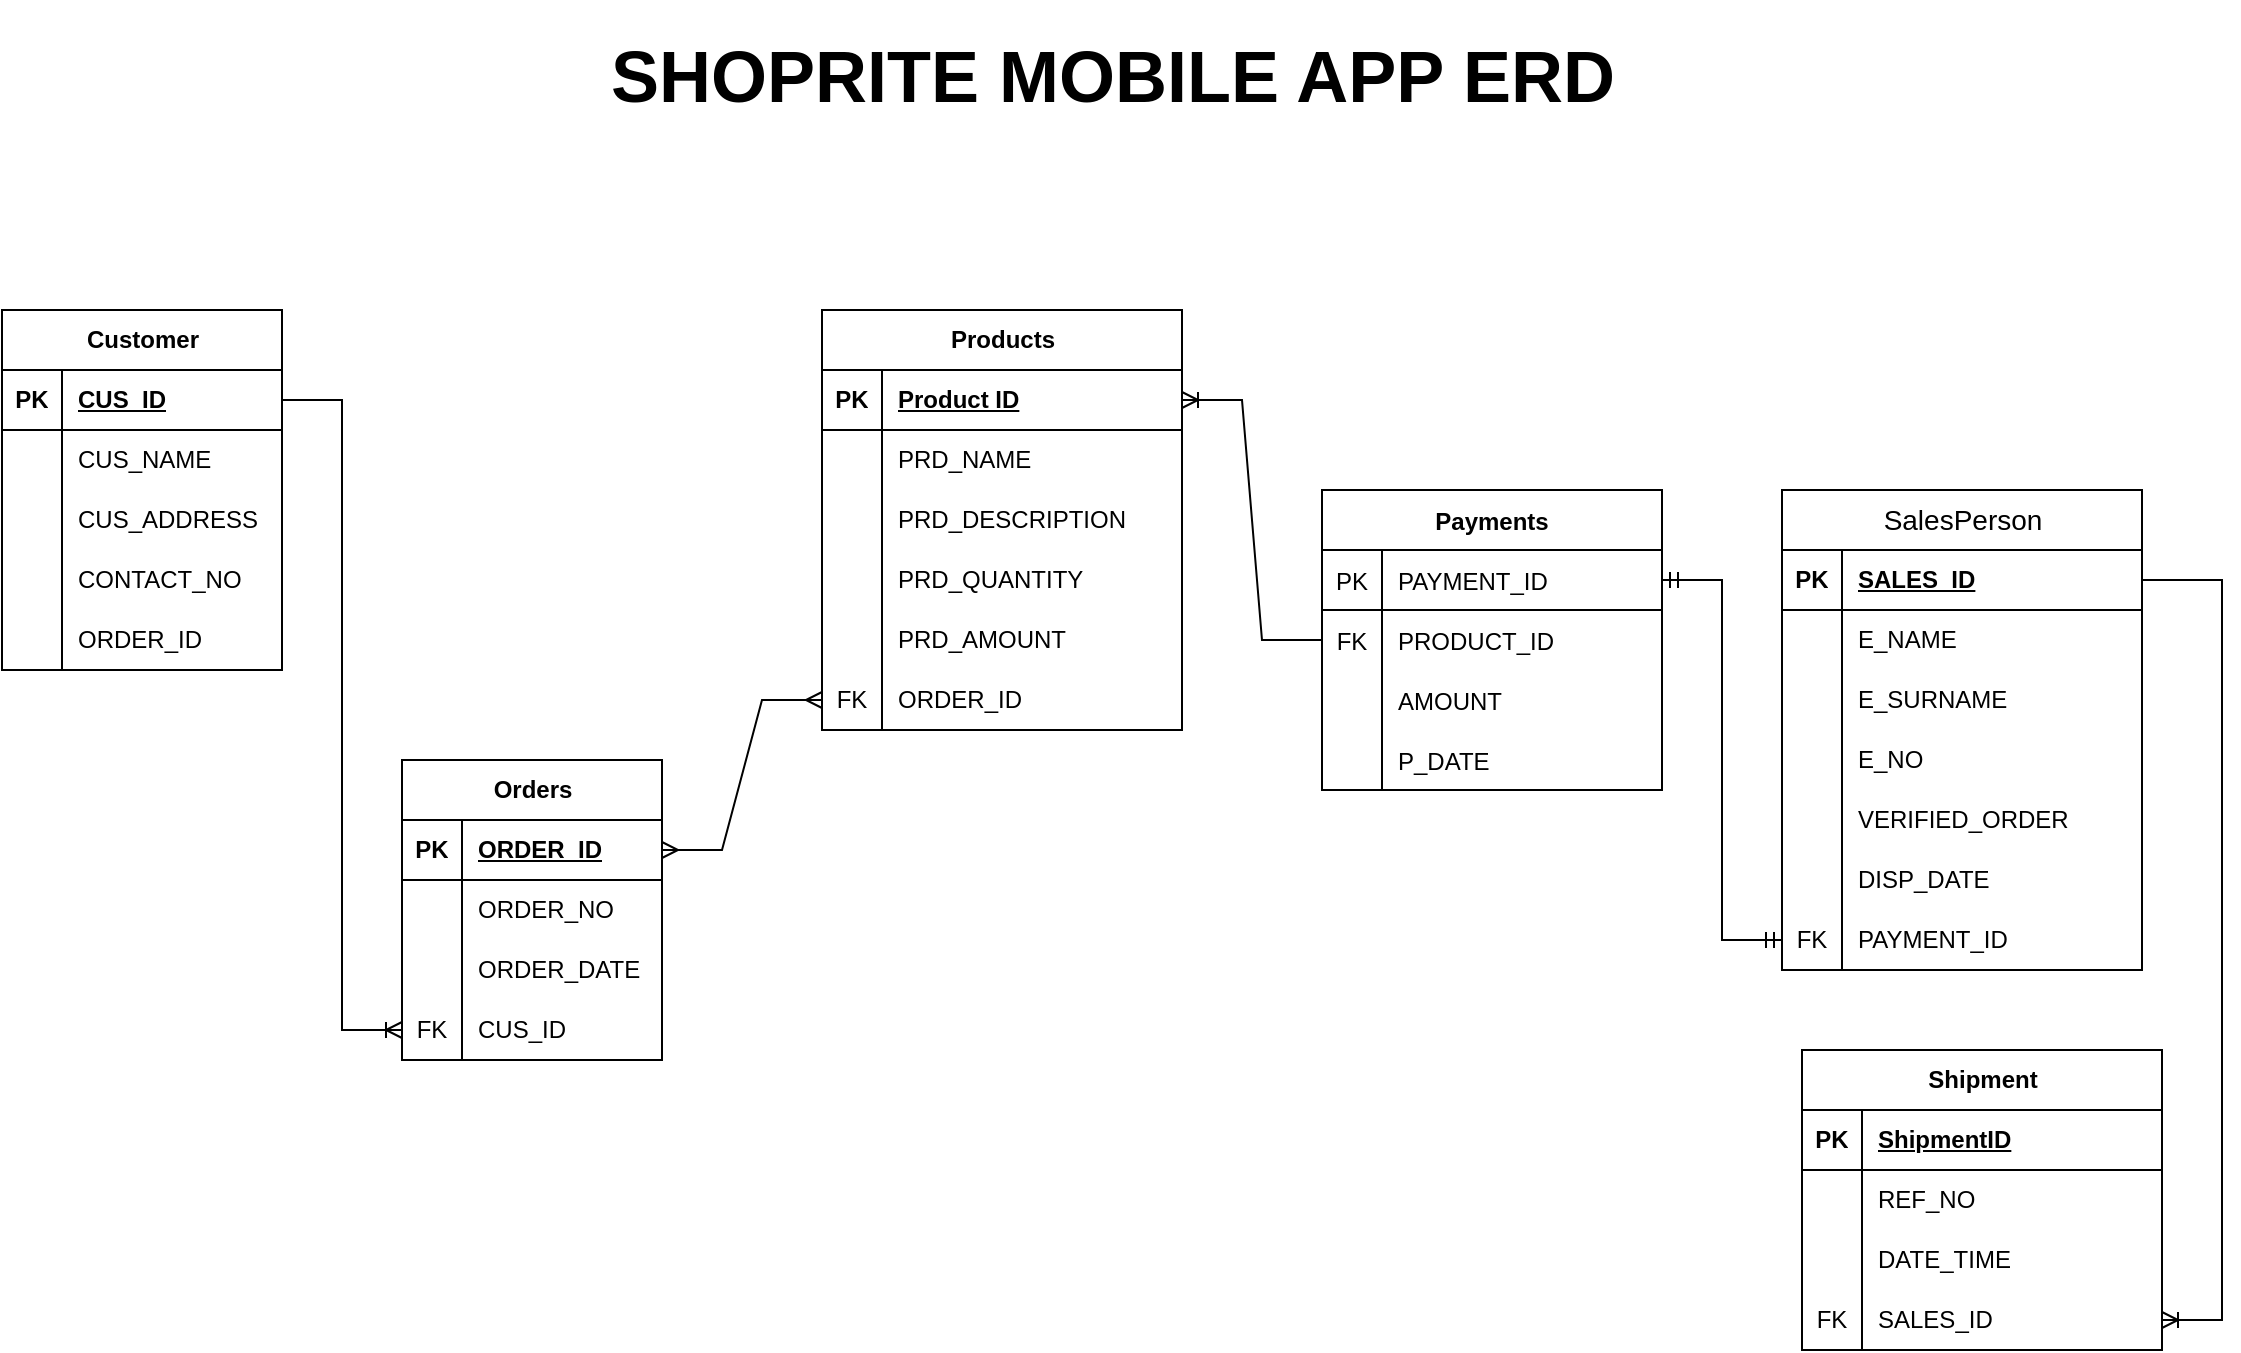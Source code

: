<mxfile version="24.1.0" type="device">
  <diagram name="Page-1" id="haB_od5LinAWrZHFmtKF">
    <mxGraphModel dx="1016" dy="1589" grid="1" gridSize="10" guides="1" tooltips="1" connect="1" arrows="1" fold="1" page="1" pageScale="1" pageWidth="1169" pageHeight="827" math="0" shadow="0">
      <root>
        <mxCell id="0" />
        <mxCell id="1" parent="0" />
        <mxCell id="P7JGpySnxhZRh-eQxXQb-14" value="Payments" style="shape=table;startSize=30;container=1;collapsible=1;childLayout=tableLayout;fixedRows=1;rowLines=0;fontStyle=1;align=center;resizeLast=1;" parent="1" vertex="1">
          <mxGeometry x="690" y="240" width="170" height="150" as="geometry" />
        </mxCell>
        <mxCell id="P7JGpySnxhZRh-eQxXQb-15" value="" style="shape=partialRectangle;collapsible=0;dropTarget=0;pointerEvents=0;fillColor=none;points=[[0,0.5],[1,0.5]];portConstraint=eastwest;top=0;left=0;right=0;bottom=1;" parent="P7JGpySnxhZRh-eQxXQb-14" vertex="1">
          <mxGeometry y="30" width="170" height="30" as="geometry" />
        </mxCell>
        <mxCell id="P7JGpySnxhZRh-eQxXQb-16" value="PK" style="shape=partialRectangle;overflow=hidden;connectable=0;fillColor=none;top=0;left=0;bottom=0;right=0;fontStyle=0;" parent="P7JGpySnxhZRh-eQxXQb-15" vertex="1">
          <mxGeometry width="30" height="30" as="geometry">
            <mxRectangle width="30" height="30" as="alternateBounds" />
          </mxGeometry>
        </mxCell>
        <mxCell id="P7JGpySnxhZRh-eQxXQb-17" value="PAYMENT_ID" style="shape=partialRectangle;overflow=hidden;connectable=0;fillColor=none;top=0;left=0;bottom=0;right=0;align=left;spacingLeft=6;fontStyle=0;" parent="P7JGpySnxhZRh-eQxXQb-15" vertex="1">
          <mxGeometry x="30" width="140" height="30" as="geometry">
            <mxRectangle width="140" height="30" as="alternateBounds" />
          </mxGeometry>
        </mxCell>
        <mxCell id="P7JGpySnxhZRh-eQxXQb-18" value="" style="shape=partialRectangle;collapsible=0;dropTarget=0;pointerEvents=0;fillColor=none;points=[[0,0.5],[1,0.5]];portConstraint=eastwest;top=0;left=0;right=0;bottom=0;" parent="P7JGpySnxhZRh-eQxXQb-14" vertex="1">
          <mxGeometry y="60" width="170" height="30" as="geometry" />
        </mxCell>
        <mxCell id="P7JGpySnxhZRh-eQxXQb-19" value="FK" style="shape=partialRectangle;overflow=hidden;connectable=0;fillColor=none;top=0;left=0;bottom=0;right=0;" parent="P7JGpySnxhZRh-eQxXQb-18" vertex="1">
          <mxGeometry width="30" height="30" as="geometry">
            <mxRectangle width="30" height="30" as="alternateBounds" />
          </mxGeometry>
        </mxCell>
        <mxCell id="P7JGpySnxhZRh-eQxXQb-20" value="PRODUCT_ID" style="shape=partialRectangle;overflow=hidden;connectable=0;fillColor=none;top=0;left=0;bottom=0;right=0;align=left;spacingLeft=6;" parent="P7JGpySnxhZRh-eQxXQb-18" vertex="1">
          <mxGeometry x="30" width="140" height="30" as="geometry">
            <mxRectangle width="140" height="30" as="alternateBounds" />
          </mxGeometry>
        </mxCell>
        <mxCell id="P7JGpySnxhZRh-eQxXQb-21" value="" style="shape=partialRectangle;collapsible=0;dropTarget=0;pointerEvents=0;fillColor=none;points=[[0,0.5],[1,0.5]];portConstraint=eastwest;top=0;left=0;right=0;bottom=0;" parent="P7JGpySnxhZRh-eQxXQb-14" vertex="1">
          <mxGeometry y="90" width="170" height="30" as="geometry" />
        </mxCell>
        <mxCell id="P7JGpySnxhZRh-eQxXQb-22" value="" style="shape=partialRectangle;overflow=hidden;connectable=0;fillColor=none;top=0;left=0;bottom=0;right=0;" parent="P7JGpySnxhZRh-eQxXQb-21" vertex="1">
          <mxGeometry width="30" height="30" as="geometry">
            <mxRectangle width="30" height="30" as="alternateBounds" />
          </mxGeometry>
        </mxCell>
        <mxCell id="P7JGpySnxhZRh-eQxXQb-23" value="AMOUNT" style="shape=partialRectangle;overflow=hidden;connectable=0;fillColor=none;top=0;left=0;bottom=0;right=0;align=left;spacingLeft=6;" parent="P7JGpySnxhZRh-eQxXQb-21" vertex="1">
          <mxGeometry x="30" width="140" height="30" as="geometry">
            <mxRectangle width="140" height="30" as="alternateBounds" />
          </mxGeometry>
        </mxCell>
        <mxCell id="P7JGpySnxhZRh-eQxXQb-24" style="shape=partialRectangle;collapsible=0;dropTarget=0;pointerEvents=0;fillColor=none;points=[[0,0.5],[1,0.5]];portConstraint=eastwest;top=0;left=0;right=0;bottom=0;" parent="P7JGpySnxhZRh-eQxXQb-14" vertex="1">
          <mxGeometry y="120" width="170" height="30" as="geometry" />
        </mxCell>
        <mxCell id="P7JGpySnxhZRh-eQxXQb-25" style="shape=partialRectangle;overflow=hidden;connectable=0;fillColor=none;top=0;left=0;bottom=0;right=0;" parent="P7JGpySnxhZRh-eQxXQb-24" vertex="1">
          <mxGeometry width="30" height="30" as="geometry">
            <mxRectangle width="30" height="30" as="alternateBounds" />
          </mxGeometry>
        </mxCell>
        <mxCell id="P7JGpySnxhZRh-eQxXQb-26" value="P_DATE" style="shape=partialRectangle;overflow=hidden;connectable=0;fillColor=none;top=0;left=0;bottom=0;right=0;align=left;spacingLeft=6;" parent="P7JGpySnxhZRh-eQxXQb-24" vertex="1">
          <mxGeometry x="30" width="140" height="30" as="geometry">
            <mxRectangle width="140" height="30" as="alternateBounds" />
          </mxGeometry>
        </mxCell>
        <mxCell id="P7JGpySnxhZRh-eQxXQb-27" value="" style="edgeStyle=entityRelationEdgeStyle;fontSize=12;html=1;endArrow=ERmandOne;startArrow=ERmandOne;rounded=0;" parent="1" source="P7JGpySnxhZRh-eQxXQb-15" target="P7JGpySnxhZRh-eQxXQb-98" edge="1">
          <mxGeometry width="100" height="100" relative="1" as="geometry">
            <mxPoint x="350" y="440" as="sourcePoint" />
            <mxPoint x="610" y="445" as="targetPoint" />
          </mxGeometry>
        </mxCell>
        <mxCell id="P7JGpySnxhZRh-eQxXQb-46" value="Shipment" style="shape=table;startSize=30;container=1;collapsible=1;childLayout=tableLayout;fixedRows=1;rowLines=0;fontStyle=1;align=center;resizeLast=1;html=1;" parent="1" vertex="1">
          <mxGeometry x="930" y="520" width="180" height="150" as="geometry" />
        </mxCell>
        <mxCell id="P7JGpySnxhZRh-eQxXQb-47" value="" style="shape=tableRow;horizontal=0;startSize=0;swimlaneHead=0;swimlaneBody=0;fillColor=none;collapsible=0;dropTarget=0;points=[[0,0.5],[1,0.5]];portConstraint=eastwest;top=0;left=0;right=0;bottom=1;" parent="P7JGpySnxhZRh-eQxXQb-46" vertex="1">
          <mxGeometry y="30" width="180" height="30" as="geometry" />
        </mxCell>
        <mxCell id="P7JGpySnxhZRh-eQxXQb-48" value="PK" style="shape=partialRectangle;connectable=0;fillColor=none;top=0;left=0;bottom=0;right=0;fontStyle=1;overflow=hidden;whiteSpace=wrap;html=1;" parent="P7JGpySnxhZRh-eQxXQb-47" vertex="1">
          <mxGeometry width="30" height="30" as="geometry">
            <mxRectangle width="30" height="30" as="alternateBounds" />
          </mxGeometry>
        </mxCell>
        <mxCell id="P7JGpySnxhZRh-eQxXQb-49" value="ShipmentID" style="shape=partialRectangle;connectable=0;fillColor=none;top=0;left=0;bottom=0;right=0;align=left;spacingLeft=6;fontStyle=5;overflow=hidden;whiteSpace=wrap;html=1;" parent="P7JGpySnxhZRh-eQxXQb-47" vertex="1">
          <mxGeometry x="30" width="150" height="30" as="geometry">
            <mxRectangle width="150" height="30" as="alternateBounds" />
          </mxGeometry>
        </mxCell>
        <mxCell id="P7JGpySnxhZRh-eQxXQb-50" value="" style="shape=tableRow;horizontal=0;startSize=0;swimlaneHead=0;swimlaneBody=0;fillColor=none;collapsible=0;dropTarget=0;points=[[0,0.5],[1,0.5]];portConstraint=eastwest;top=0;left=0;right=0;bottom=0;" parent="P7JGpySnxhZRh-eQxXQb-46" vertex="1">
          <mxGeometry y="60" width="180" height="30" as="geometry" />
        </mxCell>
        <mxCell id="P7JGpySnxhZRh-eQxXQb-51" value="" style="shape=partialRectangle;connectable=0;fillColor=none;top=0;left=0;bottom=0;right=0;editable=1;overflow=hidden;whiteSpace=wrap;html=1;" parent="P7JGpySnxhZRh-eQxXQb-50" vertex="1">
          <mxGeometry width="30" height="30" as="geometry">
            <mxRectangle width="30" height="30" as="alternateBounds" />
          </mxGeometry>
        </mxCell>
        <mxCell id="P7JGpySnxhZRh-eQxXQb-52" value="REF_NO" style="shape=partialRectangle;connectable=0;fillColor=none;top=0;left=0;bottom=0;right=0;align=left;spacingLeft=6;overflow=hidden;whiteSpace=wrap;html=1;" parent="P7JGpySnxhZRh-eQxXQb-50" vertex="1">
          <mxGeometry x="30" width="150" height="30" as="geometry">
            <mxRectangle width="150" height="30" as="alternateBounds" />
          </mxGeometry>
        </mxCell>
        <mxCell id="P7JGpySnxhZRh-eQxXQb-53" value="" style="shape=tableRow;horizontal=0;startSize=0;swimlaneHead=0;swimlaneBody=0;fillColor=none;collapsible=0;dropTarget=0;points=[[0,0.5],[1,0.5]];portConstraint=eastwest;top=0;left=0;right=0;bottom=0;" parent="P7JGpySnxhZRh-eQxXQb-46" vertex="1">
          <mxGeometry y="90" width="180" height="30" as="geometry" />
        </mxCell>
        <mxCell id="P7JGpySnxhZRh-eQxXQb-54" value="" style="shape=partialRectangle;connectable=0;fillColor=none;top=0;left=0;bottom=0;right=0;editable=1;overflow=hidden;whiteSpace=wrap;html=1;" parent="P7JGpySnxhZRh-eQxXQb-53" vertex="1">
          <mxGeometry width="30" height="30" as="geometry">
            <mxRectangle width="30" height="30" as="alternateBounds" />
          </mxGeometry>
        </mxCell>
        <mxCell id="P7JGpySnxhZRh-eQxXQb-55" value="DATE_TIME" style="shape=partialRectangle;connectable=0;fillColor=none;top=0;left=0;bottom=0;right=0;align=left;spacingLeft=6;overflow=hidden;whiteSpace=wrap;html=1;" parent="P7JGpySnxhZRh-eQxXQb-53" vertex="1">
          <mxGeometry x="30" width="150" height="30" as="geometry">
            <mxRectangle width="150" height="30" as="alternateBounds" />
          </mxGeometry>
        </mxCell>
        <mxCell id="P7JGpySnxhZRh-eQxXQb-56" value="" style="shape=tableRow;horizontal=0;startSize=0;swimlaneHead=0;swimlaneBody=0;fillColor=none;collapsible=0;dropTarget=0;points=[[0,0.5],[1,0.5]];portConstraint=eastwest;top=0;left=0;right=0;bottom=0;" parent="P7JGpySnxhZRh-eQxXQb-46" vertex="1">
          <mxGeometry y="120" width="180" height="30" as="geometry" />
        </mxCell>
        <mxCell id="P7JGpySnxhZRh-eQxXQb-57" value="FK" style="shape=partialRectangle;connectable=0;fillColor=none;top=0;left=0;bottom=0;right=0;editable=1;overflow=hidden;whiteSpace=wrap;html=1;" parent="P7JGpySnxhZRh-eQxXQb-56" vertex="1">
          <mxGeometry width="30" height="30" as="geometry">
            <mxRectangle width="30" height="30" as="alternateBounds" />
          </mxGeometry>
        </mxCell>
        <mxCell id="P7JGpySnxhZRh-eQxXQb-58" value="SALES_ID" style="shape=partialRectangle;connectable=0;fillColor=none;top=0;left=0;bottom=0;right=0;align=left;spacingLeft=6;overflow=hidden;whiteSpace=wrap;html=1;" parent="P7JGpySnxhZRh-eQxXQb-56" vertex="1">
          <mxGeometry x="30" width="150" height="30" as="geometry">
            <mxRectangle width="150" height="30" as="alternateBounds" />
          </mxGeometry>
        </mxCell>
        <mxCell id="P7JGpySnxhZRh-eQxXQb-62" value="&lt;span style=&quot;font-size: 14px; font-weight: 400; text-wrap: wrap;&quot;&gt;SalesPerson&lt;/span&gt;" style="shape=table;startSize=30;container=1;collapsible=1;childLayout=tableLayout;fixedRows=1;rowLines=0;fontStyle=1;align=center;resizeLast=1;html=1;" parent="1" vertex="1">
          <mxGeometry x="920" y="240" width="180" height="240" as="geometry" />
        </mxCell>
        <mxCell id="P7JGpySnxhZRh-eQxXQb-63" value="" style="shape=tableRow;horizontal=0;startSize=0;swimlaneHead=0;swimlaneBody=0;fillColor=none;collapsible=0;dropTarget=0;points=[[0,0.5],[1,0.5]];portConstraint=eastwest;top=0;left=0;right=0;bottom=1;" parent="P7JGpySnxhZRh-eQxXQb-62" vertex="1">
          <mxGeometry y="30" width="180" height="30" as="geometry" />
        </mxCell>
        <mxCell id="P7JGpySnxhZRh-eQxXQb-64" value="PK" style="shape=partialRectangle;connectable=0;fillColor=none;top=0;left=0;bottom=0;right=0;fontStyle=1;overflow=hidden;whiteSpace=wrap;html=1;" parent="P7JGpySnxhZRh-eQxXQb-63" vertex="1">
          <mxGeometry width="30" height="30" as="geometry">
            <mxRectangle width="30" height="30" as="alternateBounds" />
          </mxGeometry>
        </mxCell>
        <mxCell id="P7JGpySnxhZRh-eQxXQb-65" value="SALES_ID" style="shape=partialRectangle;connectable=0;fillColor=none;top=0;left=0;bottom=0;right=0;align=left;spacingLeft=6;fontStyle=5;overflow=hidden;whiteSpace=wrap;html=1;" parent="P7JGpySnxhZRh-eQxXQb-63" vertex="1">
          <mxGeometry x="30" width="150" height="30" as="geometry">
            <mxRectangle width="150" height="30" as="alternateBounds" />
          </mxGeometry>
        </mxCell>
        <mxCell id="P7JGpySnxhZRh-eQxXQb-66" value="" style="shape=tableRow;horizontal=0;startSize=0;swimlaneHead=0;swimlaneBody=0;fillColor=none;collapsible=0;dropTarget=0;points=[[0,0.5],[1,0.5]];portConstraint=eastwest;top=0;left=0;right=0;bottom=0;" parent="P7JGpySnxhZRh-eQxXQb-62" vertex="1">
          <mxGeometry y="60" width="180" height="30" as="geometry" />
        </mxCell>
        <mxCell id="P7JGpySnxhZRh-eQxXQb-67" value="" style="shape=partialRectangle;connectable=0;fillColor=none;top=0;left=0;bottom=0;right=0;editable=1;overflow=hidden;whiteSpace=wrap;html=1;" parent="P7JGpySnxhZRh-eQxXQb-66" vertex="1">
          <mxGeometry width="30" height="30" as="geometry">
            <mxRectangle width="30" height="30" as="alternateBounds" />
          </mxGeometry>
        </mxCell>
        <mxCell id="P7JGpySnxhZRh-eQxXQb-68" value="E_NAME" style="shape=partialRectangle;connectable=0;fillColor=none;top=0;left=0;bottom=0;right=0;align=left;spacingLeft=6;overflow=hidden;whiteSpace=wrap;html=1;" parent="P7JGpySnxhZRh-eQxXQb-66" vertex="1">
          <mxGeometry x="30" width="150" height="30" as="geometry">
            <mxRectangle width="150" height="30" as="alternateBounds" />
          </mxGeometry>
        </mxCell>
        <mxCell id="P7JGpySnxhZRh-eQxXQb-69" value="" style="shape=tableRow;horizontal=0;startSize=0;swimlaneHead=0;swimlaneBody=0;fillColor=none;collapsible=0;dropTarget=0;points=[[0,0.5],[1,0.5]];portConstraint=eastwest;top=0;left=0;right=0;bottom=0;" parent="P7JGpySnxhZRh-eQxXQb-62" vertex="1">
          <mxGeometry y="90" width="180" height="30" as="geometry" />
        </mxCell>
        <mxCell id="P7JGpySnxhZRh-eQxXQb-70" value="" style="shape=partialRectangle;connectable=0;fillColor=none;top=0;left=0;bottom=0;right=0;editable=1;overflow=hidden;whiteSpace=wrap;html=1;" parent="P7JGpySnxhZRh-eQxXQb-69" vertex="1">
          <mxGeometry width="30" height="30" as="geometry">
            <mxRectangle width="30" height="30" as="alternateBounds" />
          </mxGeometry>
        </mxCell>
        <mxCell id="P7JGpySnxhZRh-eQxXQb-71" value="E_SURNAME" style="shape=partialRectangle;connectable=0;fillColor=none;top=0;left=0;bottom=0;right=0;align=left;spacingLeft=6;overflow=hidden;whiteSpace=wrap;html=1;" parent="P7JGpySnxhZRh-eQxXQb-69" vertex="1">
          <mxGeometry x="30" width="150" height="30" as="geometry">
            <mxRectangle width="150" height="30" as="alternateBounds" />
          </mxGeometry>
        </mxCell>
        <mxCell id="P7JGpySnxhZRh-eQxXQb-72" value="" style="shape=tableRow;horizontal=0;startSize=0;swimlaneHead=0;swimlaneBody=0;fillColor=none;collapsible=0;dropTarget=0;points=[[0,0.5],[1,0.5]];portConstraint=eastwest;top=0;left=0;right=0;bottom=0;" parent="P7JGpySnxhZRh-eQxXQb-62" vertex="1">
          <mxGeometry y="120" width="180" height="30" as="geometry" />
        </mxCell>
        <mxCell id="P7JGpySnxhZRh-eQxXQb-73" value="" style="shape=partialRectangle;connectable=0;fillColor=none;top=0;left=0;bottom=0;right=0;editable=1;overflow=hidden;whiteSpace=wrap;html=1;" parent="P7JGpySnxhZRh-eQxXQb-72" vertex="1">
          <mxGeometry width="30" height="30" as="geometry">
            <mxRectangle width="30" height="30" as="alternateBounds" />
          </mxGeometry>
        </mxCell>
        <mxCell id="P7JGpySnxhZRh-eQxXQb-74" value="E_NO" style="shape=partialRectangle;connectable=0;fillColor=none;top=0;left=0;bottom=0;right=0;align=left;spacingLeft=6;overflow=hidden;whiteSpace=wrap;html=1;" parent="P7JGpySnxhZRh-eQxXQb-72" vertex="1">
          <mxGeometry x="30" width="150" height="30" as="geometry">
            <mxRectangle width="150" height="30" as="alternateBounds" />
          </mxGeometry>
        </mxCell>
        <mxCell id="P7JGpySnxhZRh-eQxXQb-76" value="" style="shape=tableRow;horizontal=0;startSize=0;swimlaneHead=0;swimlaneBody=0;fillColor=none;collapsible=0;dropTarget=0;points=[[0,0.5],[1,0.5]];portConstraint=eastwest;top=0;left=0;right=0;bottom=0;" parent="P7JGpySnxhZRh-eQxXQb-62" vertex="1">
          <mxGeometry y="150" width="180" height="30" as="geometry" />
        </mxCell>
        <mxCell id="P7JGpySnxhZRh-eQxXQb-77" value="" style="shape=partialRectangle;connectable=0;fillColor=none;top=0;left=0;bottom=0;right=0;editable=1;overflow=hidden;whiteSpace=wrap;html=1;" parent="P7JGpySnxhZRh-eQxXQb-76" vertex="1">
          <mxGeometry width="30" height="30" as="geometry">
            <mxRectangle width="30" height="30" as="alternateBounds" />
          </mxGeometry>
        </mxCell>
        <mxCell id="P7JGpySnxhZRh-eQxXQb-78" value="VERIFIED_ORDER" style="shape=partialRectangle;connectable=0;fillColor=none;top=0;left=0;bottom=0;right=0;align=left;spacingLeft=6;overflow=hidden;whiteSpace=wrap;html=1;" parent="P7JGpySnxhZRh-eQxXQb-76" vertex="1">
          <mxGeometry x="30" width="150" height="30" as="geometry">
            <mxRectangle width="150" height="30" as="alternateBounds" />
          </mxGeometry>
        </mxCell>
        <mxCell id="P7JGpySnxhZRh-eQxXQb-95" value="" style="shape=tableRow;horizontal=0;startSize=0;swimlaneHead=0;swimlaneBody=0;fillColor=none;collapsible=0;dropTarget=0;points=[[0,0.5],[1,0.5]];portConstraint=eastwest;top=0;left=0;right=0;bottom=0;" parent="P7JGpySnxhZRh-eQxXQb-62" vertex="1">
          <mxGeometry y="180" width="180" height="30" as="geometry" />
        </mxCell>
        <mxCell id="P7JGpySnxhZRh-eQxXQb-96" value="" style="shape=partialRectangle;connectable=0;fillColor=none;top=0;left=0;bottom=0;right=0;editable=1;overflow=hidden;whiteSpace=wrap;html=1;" parent="P7JGpySnxhZRh-eQxXQb-95" vertex="1">
          <mxGeometry width="30" height="30" as="geometry">
            <mxRectangle width="30" height="30" as="alternateBounds" />
          </mxGeometry>
        </mxCell>
        <mxCell id="P7JGpySnxhZRh-eQxXQb-97" value="DISP_DATE" style="shape=partialRectangle;connectable=0;fillColor=none;top=0;left=0;bottom=0;right=0;align=left;spacingLeft=6;overflow=hidden;whiteSpace=wrap;html=1;" parent="P7JGpySnxhZRh-eQxXQb-95" vertex="1">
          <mxGeometry x="30" width="150" height="30" as="geometry">
            <mxRectangle width="150" height="30" as="alternateBounds" />
          </mxGeometry>
        </mxCell>
        <mxCell id="P7JGpySnxhZRh-eQxXQb-98" value="" style="shape=tableRow;horizontal=0;startSize=0;swimlaneHead=0;swimlaneBody=0;fillColor=none;collapsible=0;dropTarget=0;points=[[0,0.5],[1,0.5]];portConstraint=eastwest;top=0;left=0;right=0;bottom=0;" parent="P7JGpySnxhZRh-eQxXQb-62" vertex="1">
          <mxGeometry y="210" width="180" height="30" as="geometry" />
        </mxCell>
        <mxCell id="P7JGpySnxhZRh-eQxXQb-99" value="FK&lt;span style=&quot;color: rgba(0, 0, 0, 0); font-family: monospace; font-size: 0px; text-align: start; text-wrap: nowrap;&quot;&gt;3CmxGraphModel%3E%3Croot%3E%3CmxCell%20id%3D%220%22%2F%3E%3CmxCell%20id%3D%221%22%20parent%3D%220%22%2F%3E%3CmxCell%20id%3D%222%22%20value%3D%22FK%22%20style%3D%22shape%3DpartialRectangle%3Bconnectable%3D0%3BfillColor%3Dnone%3Btop%3D0%3Bleft%3D0%3Bbottom%3D0%3Bright%3D0%3BfontStyle%3D0%3Boverflow%3Dhidden%3BwhiteSpace%3Dwrap%3Bhtml%3D1%3B%22%20vertex%3D%221%22%20parent%3D%221%22%3E%3CmxGeometry%20x%3D%22520%22%20y%3D%22480%22%20width%3D%2230%22%20height%3D%2230%22%20as%3D%22geometry%22%3E%3CmxRectangle%20width%3D%2230%22%20height%3D%2230%22%20as%3D%22alternateBounds%22%2F%3E%3C%2FmxGeometry%3E%3C%2FmxCell%3E%3C%2Froot%3E%3C%2FmxGraphModel%3E&lt;/span&gt;" style="shape=partialRectangle;connectable=0;fillColor=none;top=0;left=0;bottom=0;right=0;editable=1;overflow=hidden;whiteSpace=wrap;html=1;" parent="P7JGpySnxhZRh-eQxXQb-98" vertex="1">
          <mxGeometry width="30" height="30" as="geometry">
            <mxRectangle width="30" height="30" as="alternateBounds" />
          </mxGeometry>
        </mxCell>
        <mxCell id="P7JGpySnxhZRh-eQxXQb-100" value="PAYMENT_ID" style="shape=partialRectangle;connectable=0;fillColor=none;top=0;left=0;bottom=0;right=0;align=left;spacingLeft=6;overflow=hidden;whiteSpace=wrap;html=1;" parent="P7JGpySnxhZRh-eQxXQb-98" vertex="1">
          <mxGeometry x="30" width="150" height="30" as="geometry">
            <mxRectangle width="150" height="30" as="alternateBounds" />
          </mxGeometry>
        </mxCell>
        <mxCell id="P7JGpySnxhZRh-eQxXQb-105" value="" style="edgeStyle=entityRelationEdgeStyle;fontSize=12;html=1;endArrow=ERoneToMany;rounded=0;" parent="1" source="P7JGpySnxhZRh-eQxXQb-63" target="P7JGpySnxhZRh-eQxXQb-56" edge="1">
          <mxGeometry width="100" height="100" relative="1" as="geometry">
            <mxPoint x="610" y="550" as="sourcePoint" />
            <mxPoint x="710" y="450" as="targetPoint" />
          </mxGeometry>
        </mxCell>
        <mxCell id="P7JGpySnxhZRh-eQxXQb-109" value="Orders" style="shape=table;startSize=30;container=1;collapsible=1;childLayout=tableLayout;fixedRows=1;rowLines=0;fontStyle=1;align=center;resizeLast=1;html=1;" parent="1" vertex="1">
          <mxGeometry x="230" y="375" width="130" height="150" as="geometry" />
        </mxCell>
        <mxCell id="P7JGpySnxhZRh-eQxXQb-110" value="" style="shape=tableRow;horizontal=0;startSize=0;swimlaneHead=0;swimlaneBody=0;fillColor=none;collapsible=0;dropTarget=0;points=[[0,0.5],[1,0.5]];portConstraint=eastwest;top=0;left=0;right=0;bottom=1;" parent="P7JGpySnxhZRh-eQxXQb-109" vertex="1">
          <mxGeometry y="30" width="130" height="30" as="geometry" />
        </mxCell>
        <mxCell id="P7JGpySnxhZRh-eQxXQb-111" value="PK" style="shape=partialRectangle;connectable=0;fillColor=none;top=0;left=0;bottom=0;right=0;fontStyle=1;overflow=hidden;whiteSpace=wrap;html=1;" parent="P7JGpySnxhZRh-eQxXQb-110" vertex="1">
          <mxGeometry width="30" height="30" as="geometry">
            <mxRectangle width="30" height="30" as="alternateBounds" />
          </mxGeometry>
        </mxCell>
        <mxCell id="P7JGpySnxhZRh-eQxXQb-112" value="ORDER_ID" style="shape=partialRectangle;connectable=0;fillColor=none;top=0;left=0;bottom=0;right=0;align=left;spacingLeft=6;fontStyle=5;overflow=hidden;whiteSpace=wrap;html=1;" parent="P7JGpySnxhZRh-eQxXQb-110" vertex="1">
          <mxGeometry x="30" width="100" height="30" as="geometry">
            <mxRectangle width="100" height="30" as="alternateBounds" />
          </mxGeometry>
        </mxCell>
        <mxCell id="P7JGpySnxhZRh-eQxXQb-113" value="" style="shape=tableRow;horizontal=0;startSize=0;swimlaneHead=0;swimlaneBody=0;fillColor=none;collapsible=0;dropTarget=0;points=[[0,0.5],[1,0.5]];portConstraint=eastwest;top=0;left=0;right=0;bottom=0;" parent="P7JGpySnxhZRh-eQxXQb-109" vertex="1">
          <mxGeometry y="60" width="130" height="30" as="geometry" />
        </mxCell>
        <mxCell id="P7JGpySnxhZRh-eQxXQb-114" value="" style="shape=partialRectangle;connectable=0;fillColor=none;top=0;left=0;bottom=0;right=0;editable=1;overflow=hidden;whiteSpace=wrap;html=1;" parent="P7JGpySnxhZRh-eQxXQb-113" vertex="1">
          <mxGeometry width="30" height="30" as="geometry">
            <mxRectangle width="30" height="30" as="alternateBounds" />
          </mxGeometry>
        </mxCell>
        <mxCell id="P7JGpySnxhZRh-eQxXQb-115" value="ORDER_NO" style="shape=partialRectangle;connectable=0;fillColor=none;top=0;left=0;bottom=0;right=0;align=left;spacingLeft=6;overflow=hidden;whiteSpace=wrap;html=1;" parent="P7JGpySnxhZRh-eQxXQb-113" vertex="1">
          <mxGeometry x="30" width="100" height="30" as="geometry">
            <mxRectangle width="100" height="30" as="alternateBounds" />
          </mxGeometry>
        </mxCell>
        <mxCell id="P7JGpySnxhZRh-eQxXQb-116" value="" style="shape=tableRow;horizontal=0;startSize=0;swimlaneHead=0;swimlaneBody=0;fillColor=none;collapsible=0;dropTarget=0;points=[[0,0.5],[1,0.5]];portConstraint=eastwest;top=0;left=0;right=0;bottom=0;" parent="P7JGpySnxhZRh-eQxXQb-109" vertex="1">
          <mxGeometry y="90" width="130" height="30" as="geometry" />
        </mxCell>
        <mxCell id="P7JGpySnxhZRh-eQxXQb-117" value="" style="shape=partialRectangle;connectable=0;fillColor=none;top=0;left=0;bottom=0;right=0;editable=1;overflow=hidden;whiteSpace=wrap;html=1;" parent="P7JGpySnxhZRh-eQxXQb-116" vertex="1">
          <mxGeometry width="30" height="30" as="geometry">
            <mxRectangle width="30" height="30" as="alternateBounds" />
          </mxGeometry>
        </mxCell>
        <mxCell id="P7JGpySnxhZRh-eQxXQb-118" value="ORDER_DATE" style="shape=partialRectangle;connectable=0;fillColor=none;top=0;left=0;bottom=0;right=0;align=left;spacingLeft=6;overflow=hidden;whiteSpace=wrap;html=1;" parent="P7JGpySnxhZRh-eQxXQb-116" vertex="1">
          <mxGeometry x="30" width="100" height="30" as="geometry">
            <mxRectangle width="100" height="30" as="alternateBounds" />
          </mxGeometry>
        </mxCell>
        <mxCell id="P7JGpySnxhZRh-eQxXQb-119" value="" style="shape=tableRow;horizontal=0;startSize=0;swimlaneHead=0;swimlaneBody=0;fillColor=none;collapsible=0;dropTarget=0;points=[[0,0.5],[1,0.5]];portConstraint=eastwest;top=0;left=0;right=0;bottom=0;" parent="P7JGpySnxhZRh-eQxXQb-109" vertex="1">
          <mxGeometry y="120" width="130" height="30" as="geometry" />
        </mxCell>
        <mxCell id="P7JGpySnxhZRh-eQxXQb-120" value="&lt;span style=&quot;text-wrap: nowrap;&quot;&gt;FK&lt;/span&gt;" style="shape=partialRectangle;connectable=0;fillColor=none;top=0;left=0;bottom=0;right=0;editable=1;overflow=hidden;whiteSpace=wrap;html=1;" parent="P7JGpySnxhZRh-eQxXQb-119" vertex="1">
          <mxGeometry width="30" height="30" as="geometry">
            <mxRectangle width="30" height="30" as="alternateBounds" />
          </mxGeometry>
        </mxCell>
        <mxCell id="P7JGpySnxhZRh-eQxXQb-121" value="CUS_ID" style="shape=partialRectangle;connectable=0;fillColor=none;top=0;left=0;bottom=0;right=0;align=left;spacingLeft=6;overflow=hidden;whiteSpace=wrap;html=1;" parent="P7JGpySnxhZRh-eQxXQb-119" vertex="1">
          <mxGeometry x="30" width="100" height="30" as="geometry">
            <mxRectangle width="100" height="30" as="alternateBounds" />
          </mxGeometry>
        </mxCell>
        <mxCell id="P7JGpySnxhZRh-eQxXQb-141" value="Customer" style="shape=table;startSize=30;container=1;collapsible=1;childLayout=tableLayout;fixedRows=1;rowLines=0;fontStyle=1;align=center;resizeLast=1;html=1;" parent="1" vertex="1">
          <mxGeometry x="30" y="150" width="140" height="180" as="geometry" />
        </mxCell>
        <mxCell id="P7JGpySnxhZRh-eQxXQb-142" value="" style="shape=tableRow;horizontal=0;startSize=0;swimlaneHead=0;swimlaneBody=0;fillColor=none;collapsible=0;dropTarget=0;points=[[0,0.5],[1,0.5]];portConstraint=eastwest;top=0;left=0;right=0;bottom=1;" parent="P7JGpySnxhZRh-eQxXQb-141" vertex="1">
          <mxGeometry y="30" width="140" height="30" as="geometry" />
        </mxCell>
        <mxCell id="P7JGpySnxhZRh-eQxXQb-143" value="PK" style="shape=partialRectangle;connectable=0;fillColor=none;top=0;left=0;bottom=0;right=0;fontStyle=1;overflow=hidden;whiteSpace=wrap;html=1;" parent="P7JGpySnxhZRh-eQxXQb-142" vertex="1">
          <mxGeometry width="30" height="30" as="geometry">
            <mxRectangle width="30" height="30" as="alternateBounds" />
          </mxGeometry>
        </mxCell>
        <mxCell id="P7JGpySnxhZRh-eQxXQb-144" value="CUS_ID" style="shape=partialRectangle;connectable=0;fillColor=none;top=0;left=0;bottom=0;right=0;align=left;spacingLeft=6;fontStyle=5;overflow=hidden;whiteSpace=wrap;html=1;" parent="P7JGpySnxhZRh-eQxXQb-142" vertex="1">
          <mxGeometry x="30" width="110" height="30" as="geometry">
            <mxRectangle width="110" height="30" as="alternateBounds" />
          </mxGeometry>
        </mxCell>
        <mxCell id="P7JGpySnxhZRh-eQxXQb-145" value="" style="shape=tableRow;horizontal=0;startSize=0;swimlaneHead=0;swimlaneBody=0;fillColor=none;collapsible=0;dropTarget=0;points=[[0,0.5],[1,0.5]];portConstraint=eastwest;top=0;left=0;right=0;bottom=0;" parent="P7JGpySnxhZRh-eQxXQb-141" vertex="1">
          <mxGeometry y="60" width="140" height="30" as="geometry" />
        </mxCell>
        <mxCell id="P7JGpySnxhZRh-eQxXQb-146" value="" style="shape=partialRectangle;connectable=0;fillColor=none;top=0;left=0;bottom=0;right=0;editable=1;overflow=hidden;whiteSpace=wrap;html=1;" parent="P7JGpySnxhZRh-eQxXQb-145" vertex="1">
          <mxGeometry width="30" height="30" as="geometry">
            <mxRectangle width="30" height="30" as="alternateBounds" />
          </mxGeometry>
        </mxCell>
        <mxCell id="P7JGpySnxhZRh-eQxXQb-147" value="CUS_NAME" style="shape=partialRectangle;connectable=0;fillColor=none;top=0;left=0;bottom=0;right=0;align=left;spacingLeft=6;overflow=hidden;whiteSpace=wrap;html=1;" parent="P7JGpySnxhZRh-eQxXQb-145" vertex="1">
          <mxGeometry x="30" width="110" height="30" as="geometry">
            <mxRectangle width="110" height="30" as="alternateBounds" />
          </mxGeometry>
        </mxCell>
        <mxCell id="P7JGpySnxhZRh-eQxXQb-148" value="" style="shape=tableRow;horizontal=0;startSize=0;swimlaneHead=0;swimlaneBody=0;fillColor=none;collapsible=0;dropTarget=0;points=[[0,0.5],[1,0.5]];portConstraint=eastwest;top=0;left=0;right=0;bottom=0;" parent="P7JGpySnxhZRh-eQxXQb-141" vertex="1">
          <mxGeometry y="90" width="140" height="30" as="geometry" />
        </mxCell>
        <mxCell id="P7JGpySnxhZRh-eQxXQb-149" value="" style="shape=partialRectangle;connectable=0;fillColor=none;top=0;left=0;bottom=0;right=0;editable=1;overflow=hidden;whiteSpace=wrap;html=1;" parent="P7JGpySnxhZRh-eQxXQb-148" vertex="1">
          <mxGeometry width="30" height="30" as="geometry">
            <mxRectangle width="30" height="30" as="alternateBounds" />
          </mxGeometry>
        </mxCell>
        <mxCell id="P7JGpySnxhZRh-eQxXQb-150" value="CUS_ADDRESS" style="shape=partialRectangle;connectable=0;fillColor=none;top=0;left=0;bottom=0;right=0;align=left;spacingLeft=6;overflow=hidden;whiteSpace=wrap;html=1;" parent="P7JGpySnxhZRh-eQxXQb-148" vertex="1">
          <mxGeometry x="30" width="110" height="30" as="geometry">
            <mxRectangle width="110" height="30" as="alternateBounds" />
          </mxGeometry>
        </mxCell>
        <mxCell id="P7JGpySnxhZRh-eQxXQb-151" value="" style="shape=tableRow;horizontal=0;startSize=0;swimlaneHead=0;swimlaneBody=0;fillColor=none;collapsible=0;dropTarget=0;points=[[0,0.5],[1,0.5]];portConstraint=eastwest;top=0;left=0;right=0;bottom=0;" parent="P7JGpySnxhZRh-eQxXQb-141" vertex="1">
          <mxGeometry y="120" width="140" height="30" as="geometry" />
        </mxCell>
        <mxCell id="P7JGpySnxhZRh-eQxXQb-152" value="" style="shape=partialRectangle;connectable=0;fillColor=none;top=0;left=0;bottom=0;right=0;editable=1;overflow=hidden;whiteSpace=wrap;html=1;" parent="P7JGpySnxhZRh-eQxXQb-151" vertex="1">
          <mxGeometry width="30" height="30" as="geometry">
            <mxRectangle width="30" height="30" as="alternateBounds" />
          </mxGeometry>
        </mxCell>
        <mxCell id="P7JGpySnxhZRh-eQxXQb-153" value="CONTACT_NO" style="shape=partialRectangle;connectable=0;fillColor=none;top=0;left=0;bottom=0;right=0;align=left;spacingLeft=6;overflow=hidden;whiteSpace=wrap;html=1;" parent="P7JGpySnxhZRh-eQxXQb-151" vertex="1">
          <mxGeometry x="30" width="110" height="30" as="geometry">
            <mxRectangle width="110" height="30" as="alternateBounds" />
          </mxGeometry>
        </mxCell>
        <mxCell id="P7JGpySnxhZRh-eQxXQb-154" value="" style="shape=tableRow;horizontal=0;startSize=0;swimlaneHead=0;swimlaneBody=0;fillColor=none;collapsible=0;dropTarget=0;points=[[0,0.5],[1,0.5]];portConstraint=eastwest;top=0;left=0;right=0;bottom=0;" parent="P7JGpySnxhZRh-eQxXQb-141" vertex="1">
          <mxGeometry y="150" width="140" height="30" as="geometry" />
        </mxCell>
        <mxCell id="P7JGpySnxhZRh-eQxXQb-155" value="" style="shape=partialRectangle;connectable=0;fillColor=none;top=0;left=0;bottom=0;right=0;editable=1;overflow=hidden;whiteSpace=wrap;html=1;" parent="P7JGpySnxhZRh-eQxXQb-154" vertex="1">
          <mxGeometry width="30" height="30" as="geometry">
            <mxRectangle width="30" height="30" as="alternateBounds" />
          </mxGeometry>
        </mxCell>
        <mxCell id="P7JGpySnxhZRh-eQxXQb-156" value="ORDER_ID" style="shape=partialRectangle;connectable=0;fillColor=none;top=0;left=0;bottom=0;right=0;align=left;spacingLeft=6;overflow=hidden;whiteSpace=wrap;html=1;" parent="P7JGpySnxhZRh-eQxXQb-154" vertex="1">
          <mxGeometry x="30" width="110" height="30" as="geometry">
            <mxRectangle width="110" height="30" as="alternateBounds" />
          </mxGeometry>
        </mxCell>
        <mxCell id="P7JGpySnxhZRh-eQxXQb-157" value="" style="edgeStyle=entityRelationEdgeStyle;fontSize=12;html=1;endArrow=ERoneToMany;rounded=0;" parent="1" source="P7JGpySnxhZRh-eQxXQb-142" target="P7JGpySnxhZRh-eQxXQb-119" edge="1">
          <mxGeometry width="100" height="100" relative="1" as="geometry">
            <mxPoint x="-70" y="270" as="sourcePoint" />
            <mxPoint x="30" y="170" as="targetPoint" />
            <Array as="points">
              <mxPoint x="290" y="130" />
              <mxPoint x="260" y="160" />
              <mxPoint x="280" y="130" />
            </Array>
          </mxGeometry>
        </mxCell>
        <mxCell id="q5hbtO1wCDcOjMeYt1iC-12" value="Products" style="shape=table;startSize=30;container=1;collapsible=1;childLayout=tableLayout;fixedRows=1;rowLines=0;fontStyle=1;align=center;resizeLast=1;html=1;" vertex="1" parent="1">
          <mxGeometry x="440" y="150" width="180" height="210" as="geometry" />
        </mxCell>
        <mxCell id="q5hbtO1wCDcOjMeYt1iC-13" value="" style="shape=tableRow;horizontal=0;startSize=0;swimlaneHead=0;swimlaneBody=0;fillColor=none;collapsible=0;dropTarget=0;points=[[0,0.5],[1,0.5]];portConstraint=eastwest;top=0;left=0;right=0;bottom=1;" vertex="1" parent="q5hbtO1wCDcOjMeYt1iC-12">
          <mxGeometry y="30" width="180" height="30" as="geometry" />
        </mxCell>
        <mxCell id="q5hbtO1wCDcOjMeYt1iC-14" value="PK" style="shape=partialRectangle;connectable=0;fillColor=none;top=0;left=0;bottom=0;right=0;fontStyle=1;overflow=hidden;whiteSpace=wrap;html=1;" vertex="1" parent="q5hbtO1wCDcOjMeYt1iC-13">
          <mxGeometry width="30" height="30" as="geometry">
            <mxRectangle width="30" height="30" as="alternateBounds" />
          </mxGeometry>
        </mxCell>
        <mxCell id="q5hbtO1wCDcOjMeYt1iC-15" value="Product ID" style="shape=partialRectangle;connectable=0;fillColor=none;top=0;left=0;bottom=0;right=0;align=left;spacingLeft=6;fontStyle=5;overflow=hidden;whiteSpace=wrap;html=1;" vertex="1" parent="q5hbtO1wCDcOjMeYt1iC-13">
          <mxGeometry x="30" width="150" height="30" as="geometry">
            <mxRectangle width="150" height="30" as="alternateBounds" />
          </mxGeometry>
        </mxCell>
        <mxCell id="q5hbtO1wCDcOjMeYt1iC-16" value="" style="shape=tableRow;horizontal=0;startSize=0;swimlaneHead=0;swimlaneBody=0;fillColor=none;collapsible=0;dropTarget=0;points=[[0,0.5],[1,0.5]];portConstraint=eastwest;top=0;left=0;right=0;bottom=0;" vertex="1" parent="q5hbtO1wCDcOjMeYt1iC-12">
          <mxGeometry y="60" width="180" height="30" as="geometry" />
        </mxCell>
        <mxCell id="q5hbtO1wCDcOjMeYt1iC-17" value="" style="shape=partialRectangle;connectable=0;fillColor=none;top=0;left=0;bottom=0;right=0;editable=1;overflow=hidden;whiteSpace=wrap;html=1;" vertex="1" parent="q5hbtO1wCDcOjMeYt1iC-16">
          <mxGeometry width="30" height="30" as="geometry">
            <mxRectangle width="30" height="30" as="alternateBounds" />
          </mxGeometry>
        </mxCell>
        <mxCell id="q5hbtO1wCDcOjMeYt1iC-18" value="PRD_NAME" style="shape=partialRectangle;connectable=0;fillColor=none;top=0;left=0;bottom=0;right=0;align=left;spacingLeft=6;overflow=hidden;whiteSpace=wrap;html=1;" vertex="1" parent="q5hbtO1wCDcOjMeYt1iC-16">
          <mxGeometry x="30" width="150" height="30" as="geometry">
            <mxRectangle width="150" height="30" as="alternateBounds" />
          </mxGeometry>
        </mxCell>
        <mxCell id="q5hbtO1wCDcOjMeYt1iC-19" value="" style="shape=tableRow;horizontal=0;startSize=0;swimlaneHead=0;swimlaneBody=0;fillColor=none;collapsible=0;dropTarget=0;points=[[0,0.5],[1,0.5]];portConstraint=eastwest;top=0;left=0;right=0;bottom=0;" vertex="1" parent="q5hbtO1wCDcOjMeYt1iC-12">
          <mxGeometry y="90" width="180" height="30" as="geometry" />
        </mxCell>
        <mxCell id="q5hbtO1wCDcOjMeYt1iC-20" value="" style="shape=partialRectangle;connectable=0;fillColor=none;top=0;left=0;bottom=0;right=0;editable=1;overflow=hidden;whiteSpace=wrap;html=1;" vertex="1" parent="q5hbtO1wCDcOjMeYt1iC-19">
          <mxGeometry width="30" height="30" as="geometry">
            <mxRectangle width="30" height="30" as="alternateBounds" />
          </mxGeometry>
        </mxCell>
        <mxCell id="q5hbtO1wCDcOjMeYt1iC-21" value="PRD_DESCRIPTION" style="shape=partialRectangle;connectable=0;fillColor=none;top=0;left=0;bottom=0;right=0;align=left;spacingLeft=6;overflow=hidden;whiteSpace=wrap;html=1;" vertex="1" parent="q5hbtO1wCDcOjMeYt1iC-19">
          <mxGeometry x="30" width="150" height="30" as="geometry">
            <mxRectangle width="150" height="30" as="alternateBounds" />
          </mxGeometry>
        </mxCell>
        <mxCell id="q5hbtO1wCDcOjMeYt1iC-22" value="" style="shape=tableRow;horizontal=0;startSize=0;swimlaneHead=0;swimlaneBody=0;fillColor=none;collapsible=0;dropTarget=0;points=[[0,0.5],[1,0.5]];portConstraint=eastwest;top=0;left=0;right=0;bottom=0;" vertex="1" parent="q5hbtO1wCDcOjMeYt1iC-12">
          <mxGeometry y="120" width="180" height="30" as="geometry" />
        </mxCell>
        <mxCell id="q5hbtO1wCDcOjMeYt1iC-23" value="" style="shape=partialRectangle;connectable=0;fillColor=none;top=0;left=0;bottom=0;right=0;editable=1;overflow=hidden;whiteSpace=wrap;html=1;" vertex="1" parent="q5hbtO1wCDcOjMeYt1iC-22">
          <mxGeometry width="30" height="30" as="geometry">
            <mxRectangle width="30" height="30" as="alternateBounds" />
          </mxGeometry>
        </mxCell>
        <mxCell id="q5hbtO1wCDcOjMeYt1iC-24" value="PRD_QUANTITY" style="shape=partialRectangle;connectable=0;fillColor=none;top=0;left=0;bottom=0;right=0;align=left;spacingLeft=6;overflow=hidden;whiteSpace=wrap;html=1;" vertex="1" parent="q5hbtO1wCDcOjMeYt1iC-22">
          <mxGeometry x="30" width="150" height="30" as="geometry">
            <mxRectangle width="150" height="30" as="alternateBounds" />
          </mxGeometry>
        </mxCell>
        <mxCell id="q5hbtO1wCDcOjMeYt1iC-25" value="" style="shape=tableRow;horizontal=0;startSize=0;swimlaneHead=0;swimlaneBody=0;fillColor=none;collapsible=0;dropTarget=0;points=[[0,0.5],[1,0.5]];portConstraint=eastwest;top=0;left=0;right=0;bottom=0;" vertex="1" parent="q5hbtO1wCDcOjMeYt1iC-12">
          <mxGeometry y="150" width="180" height="30" as="geometry" />
        </mxCell>
        <mxCell id="q5hbtO1wCDcOjMeYt1iC-26" value="" style="shape=partialRectangle;connectable=0;fillColor=none;top=0;left=0;bottom=0;right=0;editable=1;overflow=hidden;whiteSpace=wrap;html=1;" vertex="1" parent="q5hbtO1wCDcOjMeYt1iC-25">
          <mxGeometry width="30" height="30" as="geometry">
            <mxRectangle width="30" height="30" as="alternateBounds" />
          </mxGeometry>
        </mxCell>
        <mxCell id="q5hbtO1wCDcOjMeYt1iC-27" value="PRD_AMOUNT" style="shape=partialRectangle;connectable=0;fillColor=none;top=0;left=0;bottom=0;right=0;align=left;spacingLeft=6;overflow=hidden;whiteSpace=wrap;html=1;" vertex="1" parent="q5hbtO1wCDcOjMeYt1iC-25">
          <mxGeometry x="30" width="150" height="30" as="geometry">
            <mxRectangle width="150" height="30" as="alternateBounds" />
          </mxGeometry>
        </mxCell>
        <mxCell id="q5hbtO1wCDcOjMeYt1iC-28" value="" style="shape=tableRow;horizontal=0;startSize=0;swimlaneHead=0;swimlaneBody=0;fillColor=none;collapsible=0;dropTarget=0;points=[[0,0.5],[1,0.5]];portConstraint=eastwest;top=0;left=0;right=0;bottom=0;" vertex="1" parent="q5hbtO1wCDcOjMeYt1iC-12">
          <mxGeometry y="180" width="180" height="30" as="geometry" />
        </mxCell>
        <mxCell id="q5hbtO1wCDcOjMeYt1iC-29" value="&lt;span style=&quot;text-wrap: nowrap;&quot;&gt;FK&lt;/span&gt;" style="shape=partialRectangle;connectable=0;fillColor=none;top=0;left=0;bottom=0;right=0;editable=1;overflow=hidden;whiteSpace=wrap;html=1;" vertex="1" parent="q5hbtO1wCDcOjMeYt1iC-28">
          <mxGeometry width="30" height="30" as="geometry">
            <mxRectangle width="30" height="30" as="alternateBounds" />
          </mxGeometry>
        </mxCell>
        <mxCell id="q5hbtO1wCDcOjMeYt1iC-30" value="ORDER_ID" style="shape=partialRectangle;connectable=0;fillColor=none;top=0;left=0;bottom=0;right=0;align=left;spacingLeft=6;overflow=hidden;whiteSpace=wrap;html=1;" vertex="1" parent="q5hbtO1wCDcOjMeYt1iC-28">
          <mxGeometry x="30" width="150" height="30" as="geometry">
            <mxRectangle width="150" height="30" as="alternateBounds" />
          </mxGeometry>
        </mxCell>
        <mxCell id="q5hbtO1wCDcOjMeYt1iC-32" value="" style="edgeStyle=entityRelationEdgeStyle;fontSize=12;html=1;endArrow=ERmany;startArrow=ERmany;rounded=0;" edge="1" parent="1" source="P7JGpySnxhZRh-eQxXQb-110" target="q5hbtO1wCDcOjMeYt1iC-28">
          <mxGeometry width="100" height="100" relative="1" as="geometry">
            <mxPoint x="480" y="440" as="sourcePoint" />
            <mxPoint x="580" y="340" as="targetPoint" />
          </mxGeometry>
        </mxCell>
        <mxCell id="q5hbtO1wCDcOjMeYt1iC-33" value="" style="edgeStyle=entityRelationEdgeStyle;fontSize=12;html=1;endArrow=ERoneToMany;rounded=0;" edge="1" parent="1" source="P7JGpySnxhZRh-eQxXQb-18" target="q5hbtO1wCDcOjMeYt1iC-13">
          <mxGeometry width="100" height="100" relative="1" as="geometry">
            <mxPoint x="480" y="440" as="sourcePoint" />
            <mxPoint x="580" y="340" as="targetPoint" />
          </mxGeometry>
        </mxCell>
        <mxCell id="q5hbtO1wCDcOjMeYt1iC-34" value="&lt;h1&gt;&lt;font style=&quot;font-size: 36px;&quot;&gt;SHOPRITE MOBILE APP ERD&lt;/font&gt;&lt;/h1&gt;" style="text;align=center;fontStyle=1;verticalAlign=middle;spacingLeft=3;spacingRight=3;strokeColor=none;rotatable=0;points=[[0,0.5],[1,0.5]];portConstraint=eastwest;html=1;" vertex="1" parent="1">
          <mxGeometry x="545" y="20" width="80" height="26" as="geometry" />
        </mxCell>
      </root>
    </mxGraphModel>
  </diagram>
</mxfile>
